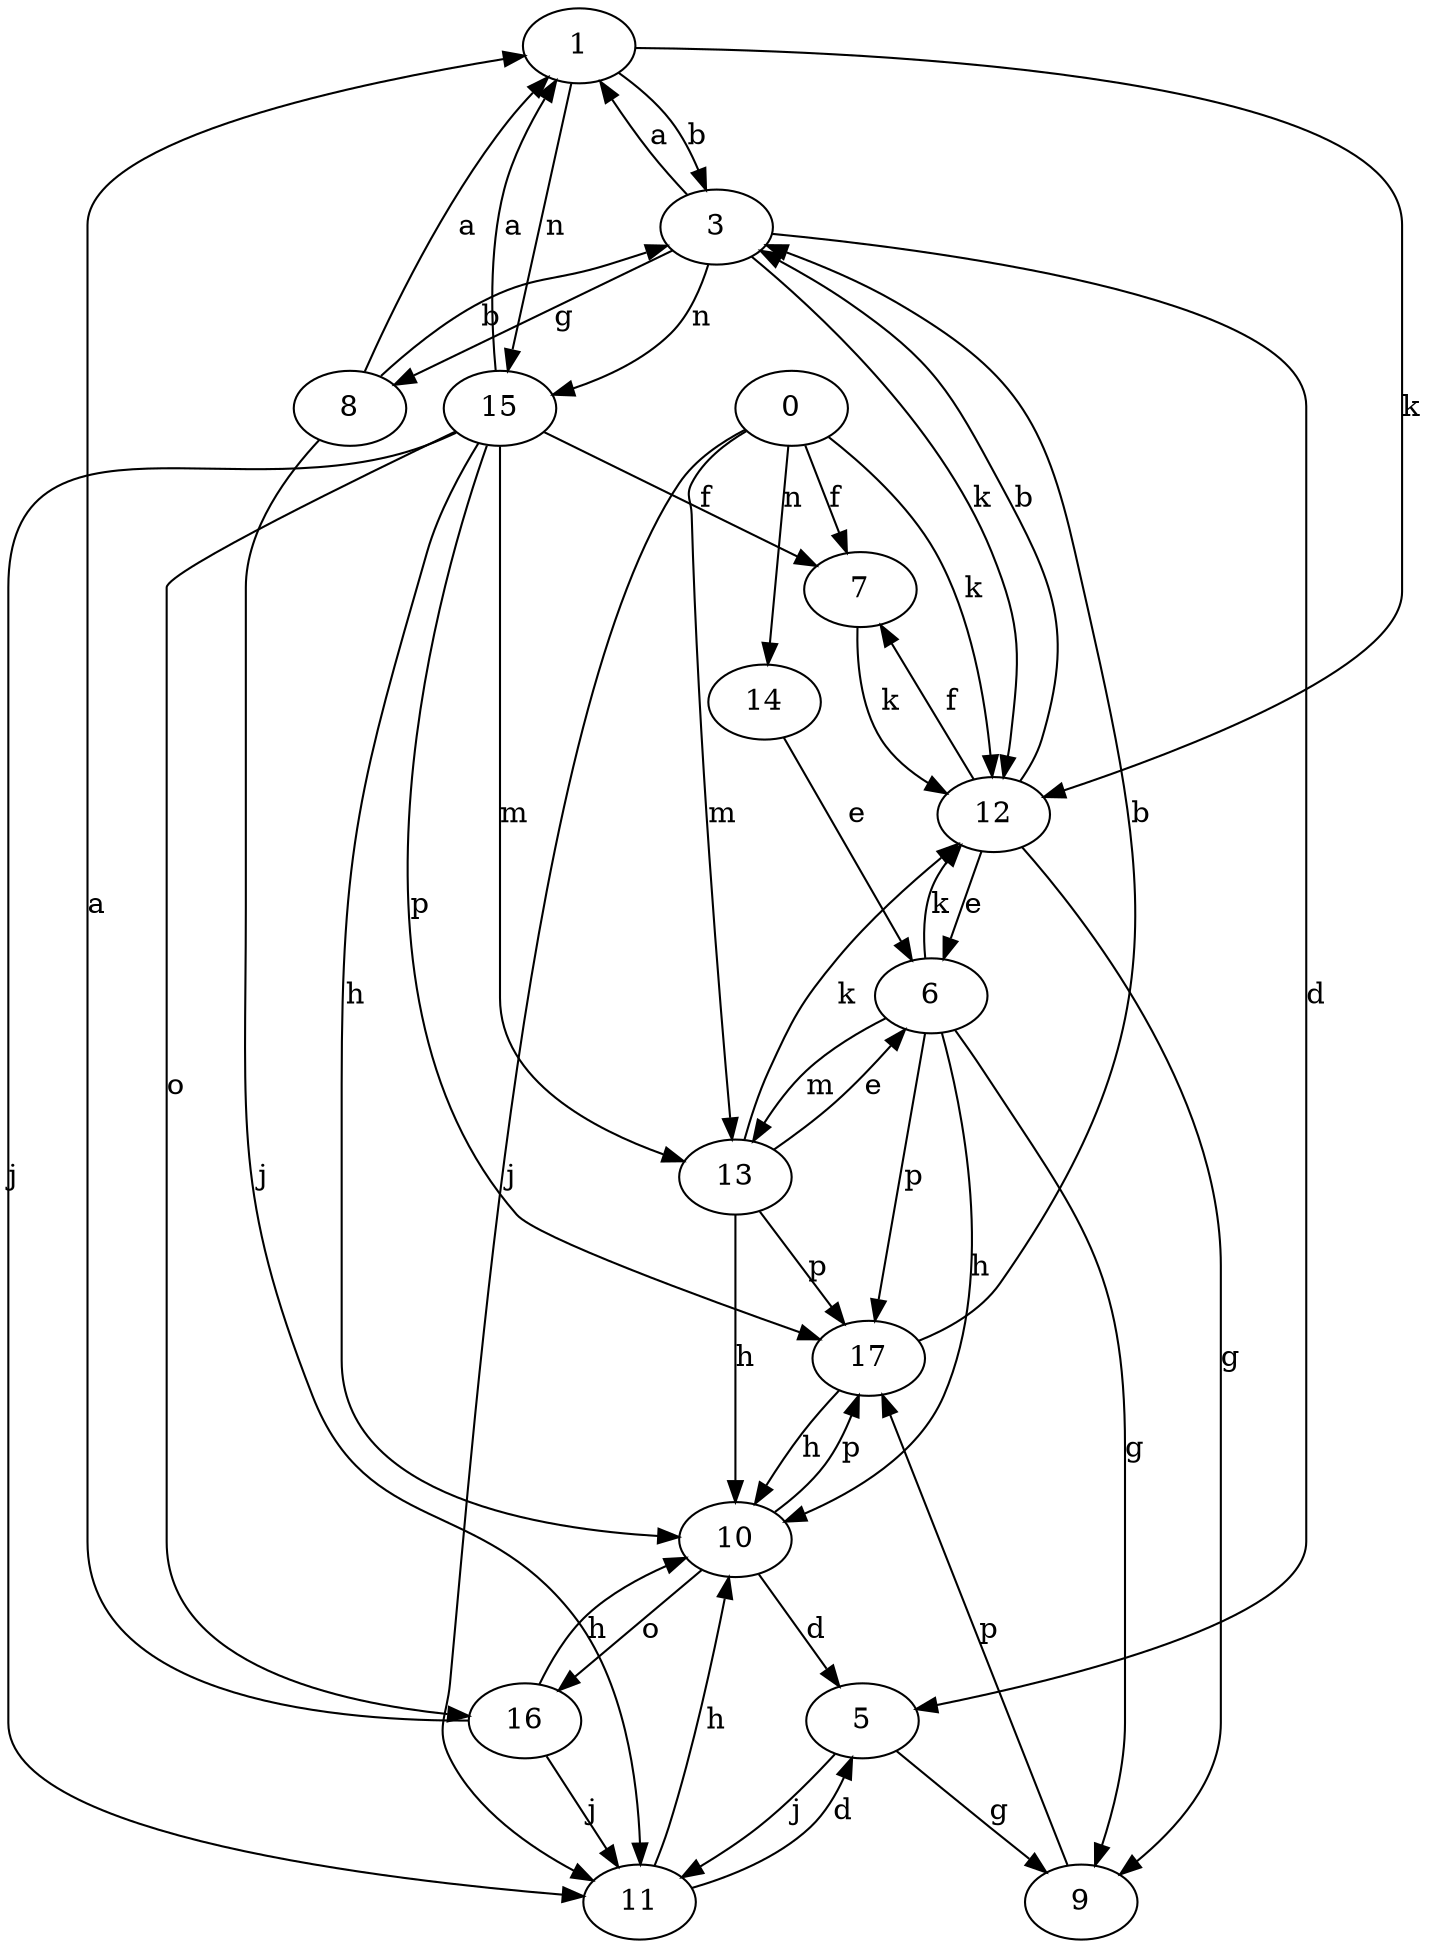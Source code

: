 strict digraph  {
1;
0;
3;
5;
6;
7;
8;
9;
10;
11;
12;
13;
14;
15;
16;
17;
1 -> 3  [label=b];
1 -> 12  [label=k];
1 -> 15  [label=n];
0 -> 7  [label=f];
0 -> 11  [label=j];
0 -> 12  [label=k];
0 -> 13  [label=m];
0 -> 14  [label=n];
3 -> 1  [label=a];
3 -> 5  [label=d];
3 -> 8  [label=g];
3 -> 12  [label=k];
3 -> 15  [label=n];
5 -> 9  [label=g];
5 -> 11  [label=j];
6 -> 9  [label=g];
6 -> 10  [label=h];
6 -> 12  [label=k];
6 -> 13  [label=m];
6 -> 17  [label=p];
7 -> 12  [label=k];
8 -> 1  [label=a];
8 -> 3  [label=b];
8 -> 11  [label=j];
9 -> 17  [label=p];
10 -> 5  [label=d];
10 -> 16  [label=o];
10 -> 17  [label=p];
11 -> 5  [label=d];
11 -> 10  [label=h];
12 -> 3  [label=b];
12 -> 6  [label=e];
12 -> 7  [label=f];
12 -> 9  [label=g];
13 -> 6  [label=e];
13 -> 10  [label=h];
13 -> 12  [label=k];
13 -> 17  [label=p];
14 -> 6  [label=e];
15 -> 1  [label=a];
15 -> 7  [label=f];
15 -> 10  [label=h];
15 -> 11  [label=j];
15 -> 13  [label=m];
15 -> 16  [label=o];
15 -> 17  [label=p];
16 -> 1  [label=a];
16 -> 10  [label=h];
16 -> 11  [label=j];
17 -> 3  [label=b];
17 -> 10  [label=h];
}

